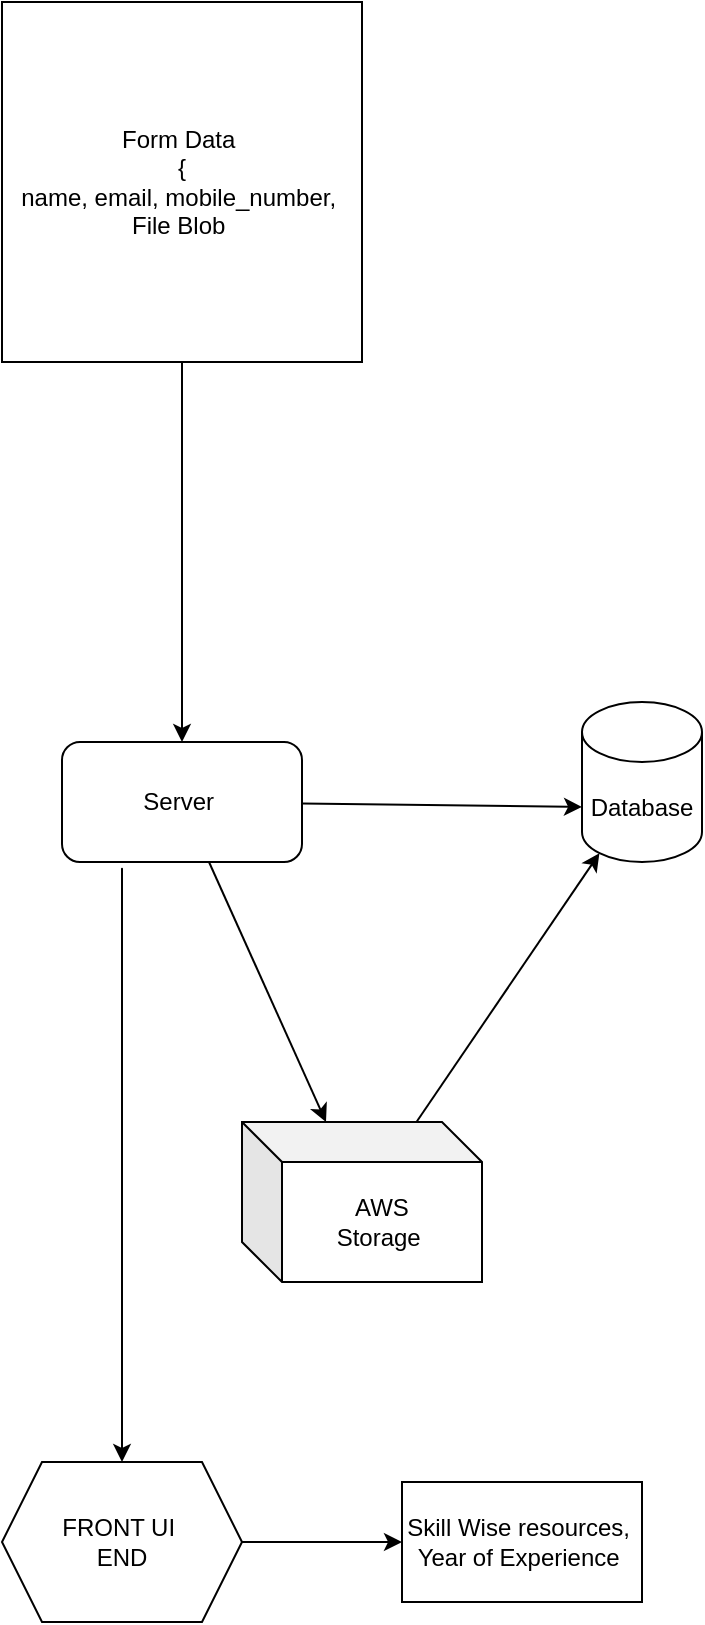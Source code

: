 <mxfile>
    <diagram id="9PX9DanC-ISpQuEev9MH" name="Page-1">
        <mxGraphModel dx="942" dy="741" grid="1" gridSize="10" guides="1" tooltips="1" connect="1" arrows="1" fold="1" page="1" pageScale="1" pageWidth="827" pageHeight="1169" math="0" shadow="0">
            <root>
                <mxCell id="0"/>
                <mxCell id="1" parent="0"/>
                <mxCell id="4" style="edgeStyle=none;html=1;" edge="1" parent="1" source="3">
                    <mxGeometry relative="1" as="geometry">
                        <mxPoint x="300" y="680" as="targetPoint"/>
                    </mxGeometry>
                </mxCell>
                <mxCell id="3" value="Form Data&amp;nbsp;&lt;br&gt;{&lt;br&gt;name, email, mobile_number,&amp;nbsp;&lt;br&gt;File Blob&amp;nbsp;" style="whiteSpace=wrap;html=1;aspect=fixed;" vertex="1" parent="1">
                    <mxGeometry x="210" y="310" width="180" height="180" as="geometry"/>
                </mxCell>
                <mxCell id="7" value="" style="edgeStyle=none;html=1;entryX=0;entryY=0;entryDx=0;entryDy=52.5;entryPerimeter=0;" edge="1" parent="1" source="5" target="9">
                    <mxGeometry relative="1" as="geometry">
                        <mxPoint x="460" y="710" as="targetPoint"/>
                    </mxGeometry>
                </mxCell>
                <mxCell id="12" style="edgeStyle=none;html=1;" edge="1" parent="1" source="5" target="10">
                    <mxGeometry relative="1" as="geometry"/>
                </mxCell>
                <mxCell id="5" value="Server&amp;nbsp;" style="rounded=1;whiteSpace=wrap;html=1;" vertex="1" parent="1">
                    <mxGeometry x="240" y="680" width="120" height="60" as="geometry"/>
                </mxCell>
                <mxCell id="15" style="edgeStyle=none;html=1;" edge="1" parent="1" target="ELr5Hqd_BwZJ2ls8UCC6-16">
                    <mxGeometry relative="1" as="geometry">
                        <mxPoint x="520" y="1060" as="targetPoint"/>
                        <mxPoint x="270" y="750" as="sourcePoint"/>
                        <Array as="points">
                            <mxPoint x="270" y="740"/>
                        </Array>
                    </mxGeometry>
                </mxCell>
                <mxCell id="9" value="Database&lt;br&gt;" style="shape=cylinder3;whiteSpace=wrap;html=1;boundedLbl=1;backgroundOutline=1;size=15;" vertex="1" parent="1">
                    <mxGeometry x="500" y="660" width="60" height="80" as="geometry"/>
                </mxCell>
                <mxCell id="14" style="edgeStyle=none;html=1;entryX=0.145;entryY=1;entryDx=0;entryDy=-4.35;entryPerimeter=0;" edge="1" parent="1" source="10" target="9">
                    <mxGeometry relative="1" as="geometry"/>
                </mxCell>
                <mxCell id="10" value="AWS &lt;br&gt;Storage&amp;nbsp;" style="shape=cube;whiteSpace=wrap;html=1;boundedLbl=1;backgroundOutline=1;darkOpacity=0.05;darkOpacity2=0.1;" vertex="1" parent="1">
                    <mxGeometry x="330" y="870" width="120" height="80" as="geometry"/>
                </mxCell>
                <mxCell id="ELr5Hqd_BwZJ2ls8UCC6-18" value="" style="edgeStyle=none;html=1;" edge="1" parent="1" source="ELr5Hqd_BwZJ2ls8UCC6-16" target="ELr5Hqd_BwZJ2ls8UCC6-17">
                    <mxGeometry relative="1" as="geometry"/>
                </mxCell>
                <mxCell id="ELr5Hqd_BwZJ2ls8UCC6-16" value="FRONT UI&amp;nbsp;&lt;br&gt;END" style="shape=hexagon;perimeter=hexagonPerimeter2;whiteSpace=wrap;html=1;fixedSize=1;" vertex="1" parent="1">
                    <mxGeometry x="210" y="1040" width="120" height="80" as="geometry"/>
                </mxCell>
                <mxCell id="ELr5Hqd_BwZJ2ls8UCC6-17" value="Skill Wise resources,&amp;nbsp;&lt;br&gt;Year of Experience&amp;nbsp;" style="whiteSpace=wrap;html=1;" vertex="1" parent="1">
                    <mxGeometry x="410" y="1050" width="120" height="60" as="geometry"/>
                </mxCell>
            </root>
        </mxGraphModel>
    </diagram>
    <diagram id="k5qKCBDkPbiDrV9caVKk" name="Page-2">
        <mxGraphModel dx="942" dy="741" grid="1" gridSize="10" guides="1" tooltips="1" connect="1" arrows="1" fold="1" page="1" pageScale="1" pageWidth="827" pageHeight="1169" math="0" shadow="0">
            <root>
                <mxCell id="0"/>
                <mxCell id="1" parent="0"/>
            </root>
        </mxGraphModel>
    </diagram>
</mxfile>